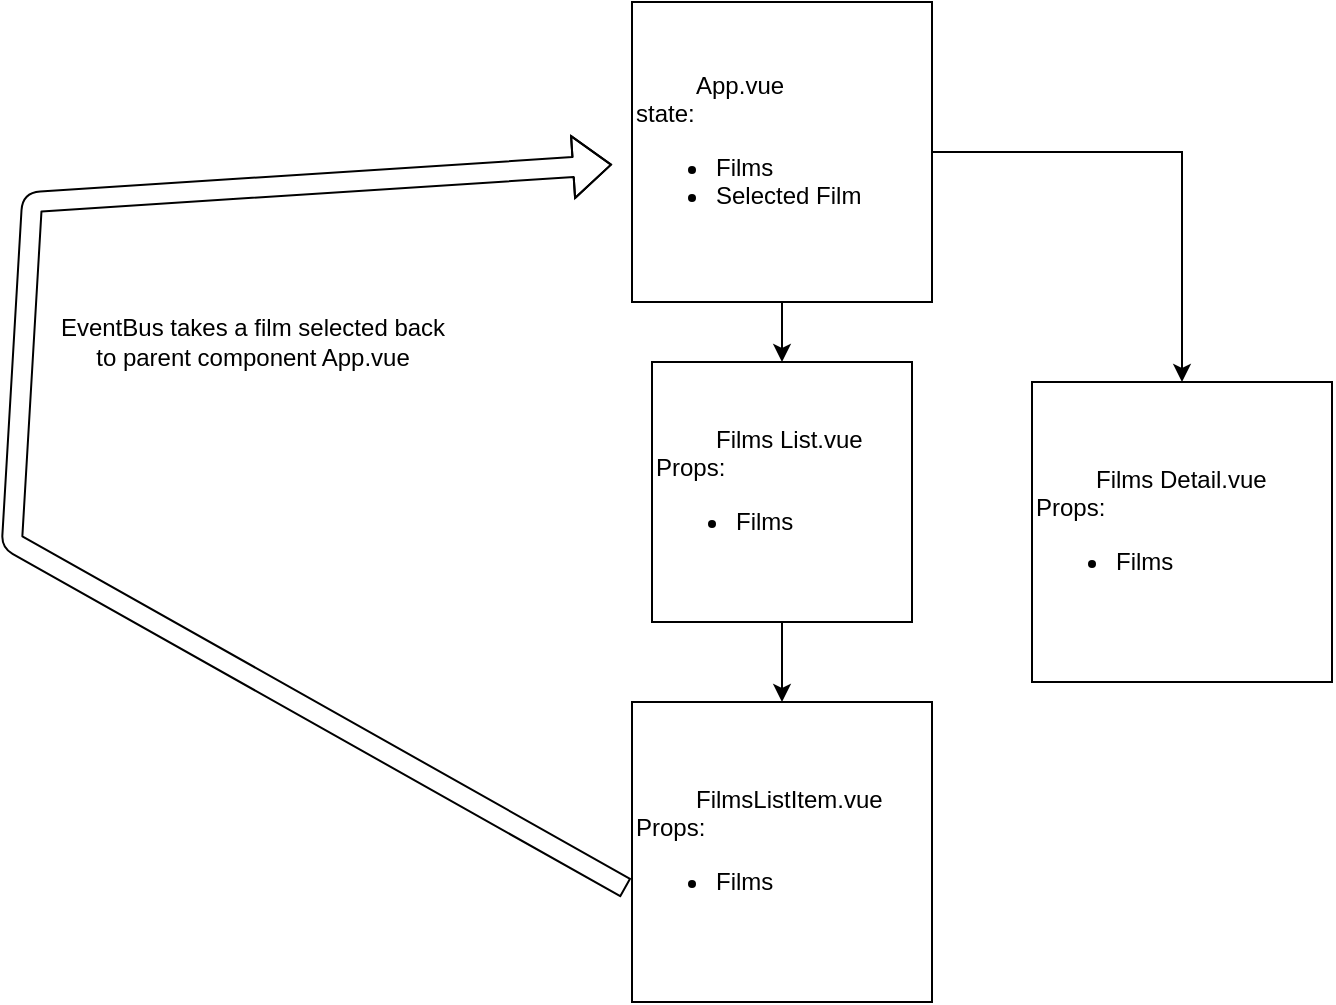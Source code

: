 <mxfile version="13.9.9" type="device"><diagram id="tIG180UNcJtS6mRgCsm5" name="Page-1"><mxGraphModel dx="946" dy="628" grid="1" gridSize="10" guides="1" tooltips="1" connect="1" arrows="1" fold="1" page="1" pageScale="1" pageWidth="827" pageHeight="1169" math="0" shadow="0"><root><mxCell id="0"/><mxCell id="1" parent="0"/><mxCell id="Fk7hYae6c1D7OYzFRh8t-11" style="edgeStyle=orthogonalEdgeStyle;rounded=0;orthogonalLoop=1;jettySize=auto;html=1;entryX=0.5;entryY=0;entryDx=0;entryDy=0;" edge="1" parent="1" source="Fk7hYae6c1D7OYzFRh8t-1" target="Fk7hYae6c1D7OYzFRh8t-3"><mxGeometry relative="1" as="geometry"/></mxCell><mxCell id="Fk7hYae6c1D7OYzFRh8t-13" style="edgeStyle=orthogonalEdgeStyle;rounded=0;orthogonalLoop=1;jettySize=auto;html=1;entryX=0.5;entryY=0;entryDx=0;entryDy=0;" edge="1" parent="1" source="Fk7hYae6c1D7OYzFRh8t-1" target="Fk7hYae6c1D7OYzFRh8t-6"><mxGeometry relative="1" as="geometry"/></mxCell><mxCell id="Fk7hYae6c1D7OYzFRh8t-1" value="&amp;nbsp; &amp;nbsp; &amp;nbsp; &amp;nbsp; &amp;nbsp;App.vue&lt;br&gt;state:&lt;br&gt;&lt;ul&gt;&lt;li&gt;&lt;span&gt;Films&lt;/span&gt;&lt;/li&gt;&lt;li&gt;&lt;span&gt;Selected Film&lt;/span&gt;&lt;br&gt;&lt;/li&gt;&lt;/ul&gt;" style="whiteSpace=wrap;html=1;aspect=fixed;align=left;" vertex="1" parent="1"><mxGeometry x="360" y="80" width="150" height="150" as="geometry"/></mxCell><mxCell id="Fk7hYae6c1D7OYzFRh8t-12" style="edgeStyle=orthogonalEdgeStyle;rounded=0;orthogonalLoop=1;jettySize=auto;html=1;entryX=0.5;entryY=0;entryDx=0;entryDy=0;" edge="1" parent="1" source="Fk7hYae6c1D7OYzFRh8t-3" target="Fk7hYae6c1D7OYzFRh8t-4"><mxGeometry relative="1" as="geometry"/></mxCell><mxCell id="Fk7hYae6c1D7OYzFRh8t-3" value="&amp;nbsp; &amp;nbsp; &amp;nbsp; &amp;nbsp; &amp;nbsp;Films List.vue&lt;br&gt;Props:&lt;br&gt;&lt;ul&gt;&lt;li&gt;&lt;span&gt;Films&lt;/span&gt;&lt;br&gt;&lt;/li&gt;&lt;/ul&gt;" style="whiteSpace=wrap;html=1;aspect=fixed;align=left;" vertex="1" parent="1"><mxGeometry x="370" y="260" width="130" height="130" as="geometry"/></mxCell><mxCell id="Fk7hYae6c1D7OYzFRh8t-4" value="&amp;nbsp; &amp;nbsp; &amp;nbsp; &amp;nbsp; &amp;nbsp;FilmsListItem.vue&lt;br&gt;Props:&lt;br&gt;&lt;ul&gt;&lt;li&gt;&lt;span&gt;Films&lt;/span&gt;&lt;br&gt;&lt;/li&gt;&lt;/ul&gt;" style="whiteSpace=wrap;html=1;aspect=fixed;align=left;" vertex="1" parent="1"><mxGeometry x="360" y="430" width="150" height="150" as="geometry"/></mxCell><mxCell id="Fk7hYae6c1D7OYzFRh8t-6" value="&amp;nbsp; &amp;nbsp; &amp;nbsp; &amp;nbsp; &amp;nbsp;Films Detail.vue&lt;br&gt;Props:&lt;br&gt;&lt;ul&gt;&lt;li&gt;Films&lt;br&gt;&lt;/li&gt;&lt;/ul&gt;" style="whiteSpace=wrap;html=1;aspect=fixed;align=left;" vertex="1" parent="1"><mxGeometry x="560" y="270" width="150" height="150" as="geometry"/></mxCell><mxCell id="Fk7hYae6c1D7OYzFRh8t-8" value="" style="shape=flexArrow;endArrow=classic;html=1;exitX=-0.02;exitY=0.62;exitDx=0;exitDy=0;exitPerimeter=0;" edge="1" parent="1" source="Fk7hYae6c1D7OYzFRh8t-4"><mxGeometry width="50" height="50" relative="1" as="geometry"><mxPoint x="320" y="210" as="sourcePoint"/><mxPoint x="350" y="161.29" as="targetPoint"/><Array as="points"><mxPoint x="50" y="350"/><mxPoint x="60" y="180"/></Array></mxGeometry></mxCell><mxCell id="Fk7hYae6c1D7OYzFRh8t-10" value="EventBus takes a film selected back&lt;br&gt;to parent component App.vue" style="text;html=1;align=center;verticalAlign=middle;resizable=0;points=[];autosize=1;" vertex="1" parent="1"><mxGeometry x="65" y="235" width="210" height="30" as="geometry"/></mxCell></root></mxGraphModel></diagram></mxfile>